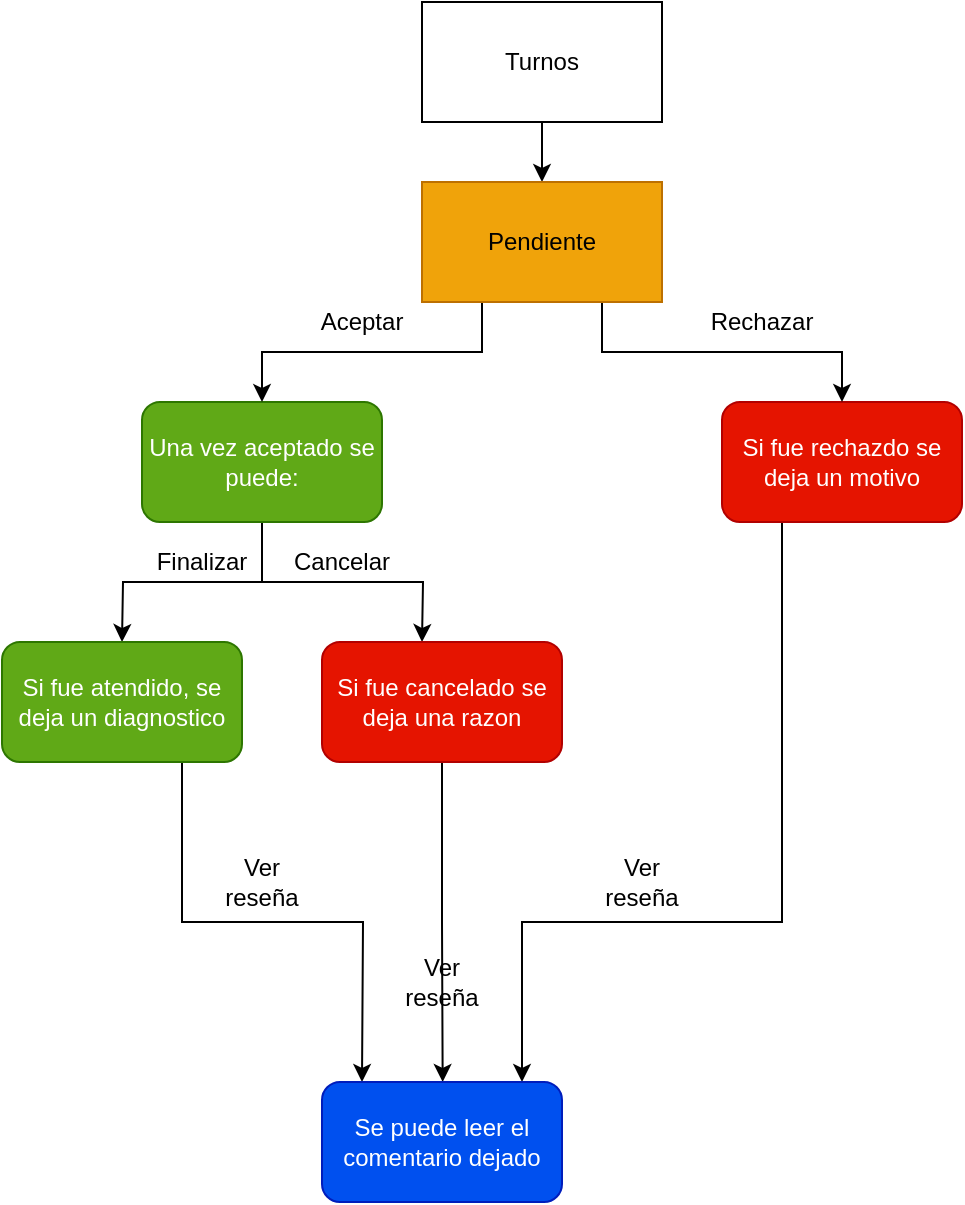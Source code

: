 <mxfile>
    <diagram id="3snpkz_wqqF1ZVdlTZar" name="Page-1">
        <mxGraphModel dx="1118" dy="592" grid="1" gridSize="10" guides="1" tooltips="1" connect="1" arrows="1" fold="1" page="1" pageScale="1" pageWidth="827" pageHeight="1169" math="0" shadow="0">
            <root>
                <mxCell id="0"/>
                <mxCell id="1" parent="0"/>
                <mxCell id="28" style="edgeStyle=orthogonalEdgeStyle;rounded=0;orthogonalLoop=1;jettySize=auto;html=1;exitX=0.5;exitY=1;exitDx=0;exitDy=0;entryX=0.5;entryY=0;entryDx=0;entryDy=0;" edge="1" parent="1" source="2" target="27">
                    <mxGeometry relative="1" as="geometry"/>
                </mxCell>
                <mxCell id="2" value="Turnos" style="rounded=0;whiteSpace=wrap;html=1;" vertex="1" parent="1">
                    <mxGeometry x="340" y="60" width="120" height="60" as="geometry"/>
                </mxCell>
                <mxCell id="13" style="edgeStyle=orthogonalEdgeStyle;rounded=0;orthogonalLoop=1;jettySize=auto;html=1;exitX=0.5;exitY=1;exitDx=0;exitDy=0;" edge="1" parent="1" source="6">
                    <mxGeometry relative="1" as="geometry">
                        <mxPoint x="340" y="380" as="targetPoint"/>
                    </mxGeometry>
                </mxCell>
                <mxCell id="14" style="edgeStyle=orthogonalEdgeStyle;rounded=0;orthogonalLoop=1;jettySize=auto;html=1;exitX=0.5;exitY=1;exitDx=0;exitDy=0;" edge="1" parent="1" source="6">
                    <mxGeometry relative="1" as="geometry">
                        <mxPoint x="190" y="380" as="targetPoint"/>
                    </mxGeometry>
                </mxCell>
                <mxCell id="6" value="Una vez aceptado se puede:" style="rounded=1;whiteSpace=wrap;html=1;fillColor=#60a917;strokeColor=#2D7600;fontColor=#ffffff;" vertex="1" parent="1">
                    <mxGeometry x="200" y="260" width="120" height="60" as="geometry"/>
                </mxCell>
                <mxCell id="19" style="edgeStyle=orthogonalEdgeStyle;rounded=0;orthogonalLoop=1;jettySize=auto;html=1;exitX=0.25;exitY=1;exitDx=0;exitDy=0;" edge="1" parent="1" source="9">
                    <mxGeometry relative="1" as="geometry">
                        <mxPoint x="390" y="600" as="targetPoint"/>
                        <Array as="points">
                            <mxPoint x="520" y="520"/>
                            <mxPoint x="390" y="520"/>
                        </Array>
                    </mxGeometry>
                </mxCell>
                <mxCell id="9" value="Si fue rechazdo se deja un motivo" style="rounded=1;whiteSpace=wrap;html=1;fillColor=#e51400;strokeColor=#B20000;fontColor=#ffffff;" vertex="1" parent="1">
                    <mxGeometry x="490" y="260" width="120" height="60" as="geometry"/>
                </mxCell>
                <mxCell id="10" value="Aceptar" style="text;html=1;strokeColor=none;fillColor=none;align=center;verticalAlign=middle;whiteSpace=wrap;rounded=0;" vertex="1" parent="1">
                    <mxGeometry x="290" y="210" width="40" height="20" as="geometry"/>
                </mxCell>
                <mxCell id="11" value="Rechazar" style="text;html=1;strokeColor=none;fillColor=none;align=center;verticalAlign=middle;whiteSpace=wrap;rounded=0;" vertex="1" parent="1">
                    <mxGeometry x="490" y="210" width="40" height="20" as="geometry"/>
                </mxCell>
                <mxCell id="15" value="Finalizar" style="text;html=1;strokeColor=none;fillColor=none;align=center;verticalAlign=middle;whiteSpace=wrap;rounded=0;" vertex="1" parent="1">
                    <mxGeometry x="210" y="330" width="40" height="20" as="geometry"/>
                </mxCell>
                <mxCell id="16" value="Cancelar" style="text;html=1;strokeColor=none;fillColor=none;align=center;verticalAlign=middle;whiteSpace=wrap;rounded=0;" vertex="1" parent="1">
                    <mxGeometry x="280" y="330" width="40" height="20" as="geometry"/>
                </mxCell>
                <mxCell id="22" style="edgeStyle=orthogonalEdgeStyle;rounded=0;orthogonalLoop=1;jettySize=auto;html=1;exitX=0.75;exitY=1;exitDx=0;exitDy=0;" edge="1" parent="1" source="17">
                    <mxGeometry relative="1" as="geometry">
                        <mxPoint x="310" y="600" as="targetPoint"/>
                    </mxGeometry>
                </mxCell>
                <mxCell id="17" value="Si fue atendido, se deja un diagnostico" style="rounded=1;whiteSpace=wrap;html=1;fillColor=#60a917;strokeColor=#2D7600;fontColor=#ffffff;" vertex="1" parent="1">
                    <mxGeometry x="130" y="380" width="120" height="60" as="geometry"/>
                </mxCell>
                <mxCell id="20" style="edgeStyle=orthogonalEdgeStyle;rounded=0;orthogonalLoop=1;jettySize=auto;html=1;exitX=0.5;exitY=1;exitDx=0;exitDy=0;" edge="1" parent="1" source="18">
                    <mxGeometry relative="1" as="geometry">
                        <mxPoint x="350.333" y="600" as="targetPoint"/>
                    </mxGeometry>
                </mxCell>
                <mxCell id="18" value="Si fue cancelado se deja una razon" style="rounded=1;whiteSpace=wrap;html=1;fillColor=#e51400;strokeColor=#B20000;fontColor=#ffffff;" vertex="1" parent="1">
                    <mxGeometry x="290" y="380" width="120" height="60" as="geometry"/>
                </mxCell>
                <mxCell id="23" value="Se puede leer el comentario dejado" style="rounded=1;whiteSpace=wrap;html=1;fillColor=#0050ef;strokeColor=#001DBC;fontColor=#ffffff;" vertex="1" parent="1">
                    <mxGeometry x="290" y="600" width="120" height="60" as="geometry"/>
                </mxCell>
                <mxCell id="24" value="Ver reseña" style="text;html=1;strokeColor=none;fillColor=none;align=center;verticalAlign=middle;whiteSpace=wrap;rounded=0;" vertex="1" parent="1">
                    <mxGeometry x="240" y="490" width="40" height="20" as="geometry"/>
                </mxCell>
                <mxCell id="25" value="Ver reseña" style="text;html=1;strokeColor=none;fillColor=none;align=center;verticalAlign=middle;whiteSpace=wrap;rounded=0;" vertex="1" parent="1">
                    <mxGeometry x="330" y="540" width="40" height="20" as="geometry"/>
                </mxCell>
                <mxCell id="26" value="Ver reseña" style="text;html=1;strokeColor=none;fillColor=none;align=center;verticalAlign=middle;whiteSpace=wrap;rounded=0;" vertex="1" parent="1">
                    <mxGeometry x="430" y="490" width="40" height="20" as="geometry"/>
                </mxCell>
                <mxCell id="29" style="edgeStyle=orthogonalEdgeStyle;rounded=0;orthogonalLoop=1;jettySize=auto;html=1;exitX=0.25;exitY=1;exitDx=0;exitDy=0;entryX=0.5;entryY=0;entryDx=0;entryDy=0;" edge="1" parent="1" source="27" target="6">
                    <mxGeometry relative="1" as="geometry"/>
                </mxCell>
                <mxCell id="30" style="edgeStyle=orthogonalEdgeStyle;rounded=0;orthogonalLoop=1;jettySize=auto;html=1;exitX=0.75;exitY=1;exitDx=0;exitDy=0;" edge="1" parent="1" source="27" target="9">
                    <mxGeometry relative="1" as="geometry"/>
                </mxCell>
                <mxCell id="27" value="" style="rounded=0;whiteSpace=wrap;html=1;fillColor=#f0a30a;strokeColor=#BD7000;fontColor=#ffffff;" vertex="1" parent="1">
                    <mxGeometry x="340" y="150" width="120" height="60" as="geometry"/>
                </mxCell>
                <mxCell id="31" value="Pendiente&lt;br&gt;" style="text;html=1;strokeColor=none;fillColor=none;align=center;verticalAlign=middle;whiteSpace=wrap;rounded=0;" vertex="1" parent="1">
                    <mxGeometry x="380" y="170" width="40" height="20" as="geometry"/>
                </mxCell>
            </root>
        </mxGraphModel>
    </diagram>
</mxfile>